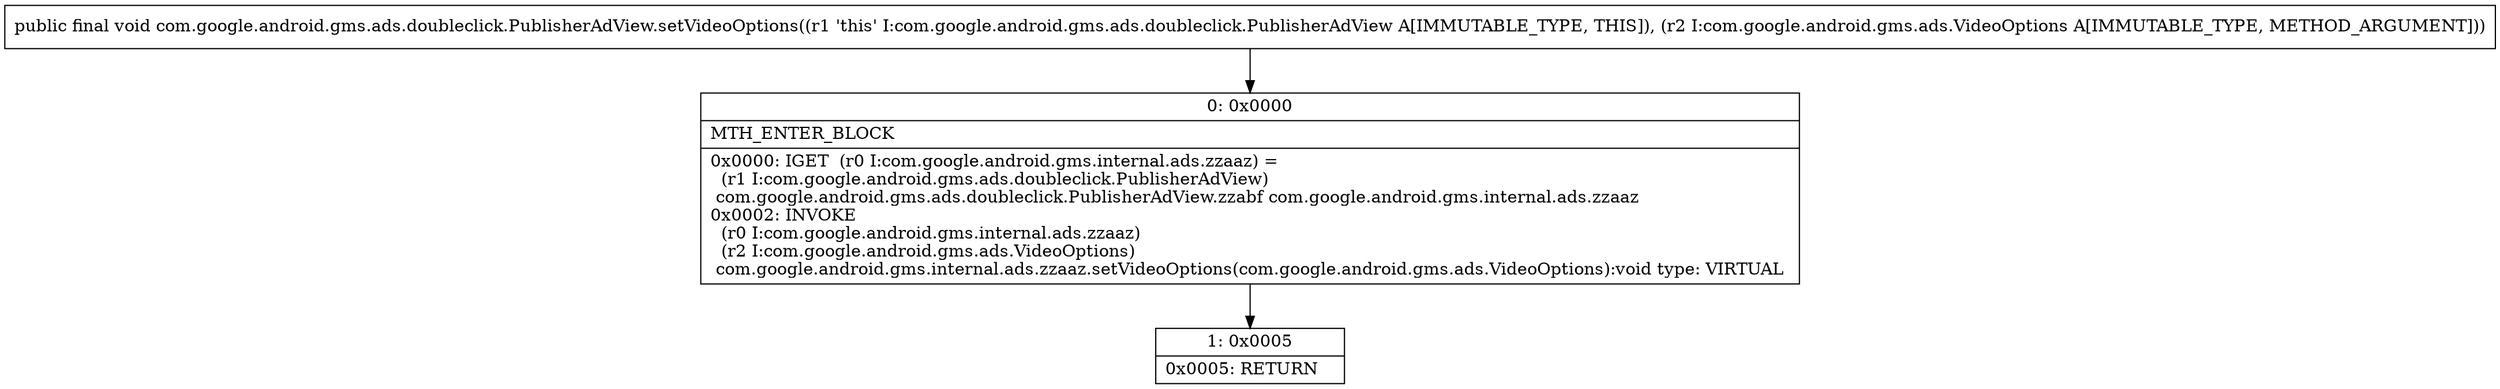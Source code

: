 digraph "CFG forcom.google.android.gms.ads.doubleclick.PublisherAdView.setVideoOptions(Lcom\/google\/android\/gms\/ads\/VideoOptions;)V" {
Node_0 [shape=record,label="{0\:\ 0x0000|MTH_ENTER_BLOCK\l|0x0000: IGET  (r0 I:com.google.android.gms.internal.ads.zzaaz) = \l  (r1 I:com.google.android.gms.ads.doubleclick.PublisherAdView)\l com.google.android.gms.ads.doubleclick.PublisherAdView.zzabf com.google.android.gms.internal.ads.zzaaz \l0x0002: INVOKE  \l  (r0 I:com.google.android.gms.internal.ads.zzaaz)\l  (r2 I:com.google.android.gms.ads.VideoOptions)\l com.google.android.gms.internal.ads.zzaaz.setVideoOptions(com.google.android.gms.ads.VideoOptions):void type: VIRTUAL \l}"];
Node_1 [shape=record,label="{1\:\ 0x0005|0x0005: RETURN   \l}"];
MethodNode[shape=record,label="{public final void com.google.android.gms.ads.doubleclick.PublisherAdView.setVideoOptions((r1 'this' I:com.google.android.gms.ads.doubleclick.PublisherAdView A[IMMUTABLE_TYPE, THIS]), (r2 I:com.google.android.gms.ads.VideoOptions A[IMMUTABLE_TYPE, METHOD_ARGUMENT])) }"];
MethodNode -> Node_0;
Node_0 -> Node_1;
}

